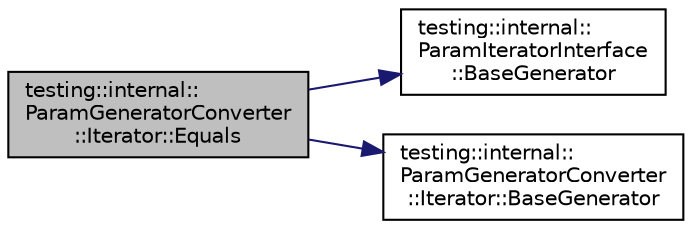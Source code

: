 digraph "testing::internal::ParamGeneratorConverter::Iterator::Equals"
{
 // LATEX_PDF_SIZE
  bgcolor="transparent";
  edge [fontname="Helvetica",fontsize="10",labelfontname="Helvetica",labelfontsize="10"];
  node [fontname="Helvetica",fontsize="10",shape=record];
  rankdir="LR";
  Node1 [label="testing::internal::\lParamGeneratorConverter\l::Iterator::Equals",height=0.2,width=0.4,color="black", fillcolor="grey75", style="filled", fontcolor="black",tooltip=" "];
  Node1 -> Node2 [color="midnightblue",fontsize="10",style="solid",fontname="Helvetica"];
  Node2 [label="testing::internal::\lParamIteratorInterface\l::BaseGenerator",height=0.2,width=0.4,color="black",URL="$classtesting_1_1internal_1_1ParamIteratorInterface.html#a17500953df75ecda1ace46c08ff731e9",tooltip=" "];
  Node1 -> Node3 [color="midnightblue",fontsize="10",style="solid",fontname="Helvetica"];
  Node3 [label="testing::internal::\lParamGeneratorConverter\l::Iterator::BaseGenerator",height=0.2,width=0.4,color="black",URL="$classtesting_1_1internal_1_1ParamGeneratorConverter_1_1Iterator.html#a07a04f2804e7c8b761c3e8a79ec592d8",tooltip=" "];
}
